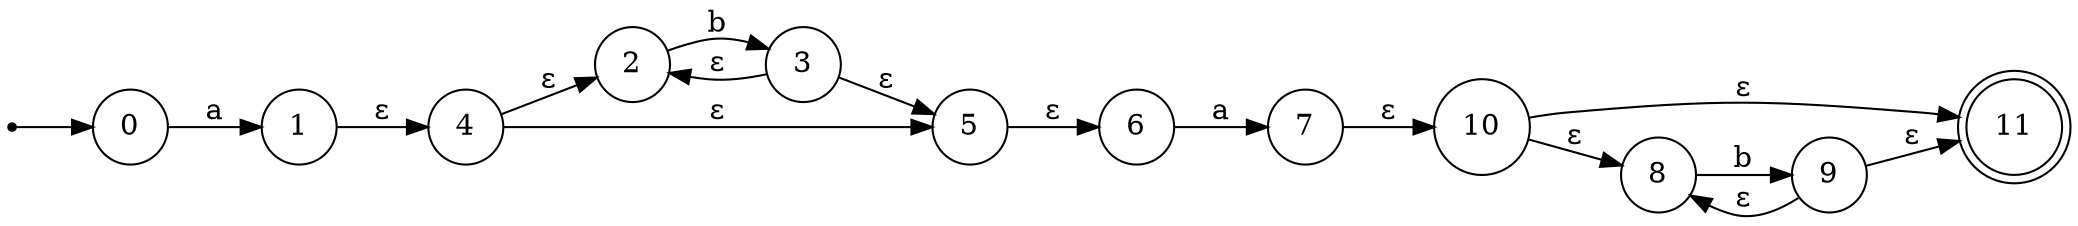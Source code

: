 digraph finite_state_machine {
    rankdir=LR;

	node [shape = point]; Start;
	node [shape = doublecircle]; 11;
	node [shape = circle];

	Start -> 0

	0 -> "1" [ label = "a" ]
	2 -> "3" [ label = "b" ]
	4 -> "2" [ label = "ε" ]
	4 -> "5" [ label = "ε" ]
	3 -> "2" [ label = "ε" ]
	3 -> "5" [ label = "ε" ]
	1 -> "4" [ label = "ε" ]
	6 -> "7" [ label = "a" ]
	5 -> "6" [ label = "ε" ]
	8 -> "9" [ label = "b" ]
	10 -> "8" [ label = "ε" ]
	10 -> "11" [ label = "ε" ]
	9 -> "8" [ label = "ε" ]
	9 -> "11" [ label = "ε" ]
	7 -> "10" [ label = "ε" ]
}